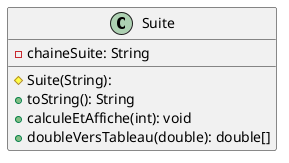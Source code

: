 @startuml
class Suite {
  - chaineSuite: String
  # Suite(String):
  + toString(): String
  + calculeEtAffiche(int): void
  + doubleVersTableau(double): double[]
}
@enduml
